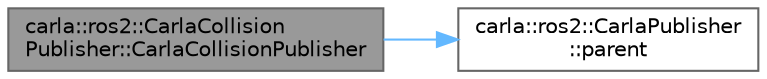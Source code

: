 digraph "carla::ros2::CarlaCollisionPublisher::CarlaCollisionPublisher"
{
 // INTERACTIVE_SVG=YES
 // LATEX_PDF_SIZE
  bgcolor="transparent";
  edge [fontname=Helvetica,fontsize=10,labelfontname=Helvetica,labelfontsize=10];
  node [fontname=Helvetica,fontsize=10,shape=box,height=0.2,width=0.4];
  rankdir="LR";
  Node1 [id="Node000001",label="carla::ros2::CarlaCollision\lPublisher::CarlaCollisionPublisher",height=0.2,width=0.4,color="gray40", fillcolor="grey60", style="filled", fontcolor="black",tooltip=" "];
  Node1 -> Node2 [id="edge1_Node000001_Node000002",color="steelblue1",style="solid",tooltip=" "];
  Node2 [id="Node000002",label="carla::ros2::CarlaPublisher\l::parent",height=0.2,width=0.4,color="grey40", fillcolor="white", style="filled",URL="$d8/d02/classcarla_1_1ros2_1_1CarlaPublisher.html#a0f2175762993c5eec161b8f304c59bb5",tooltip=" "];
}
